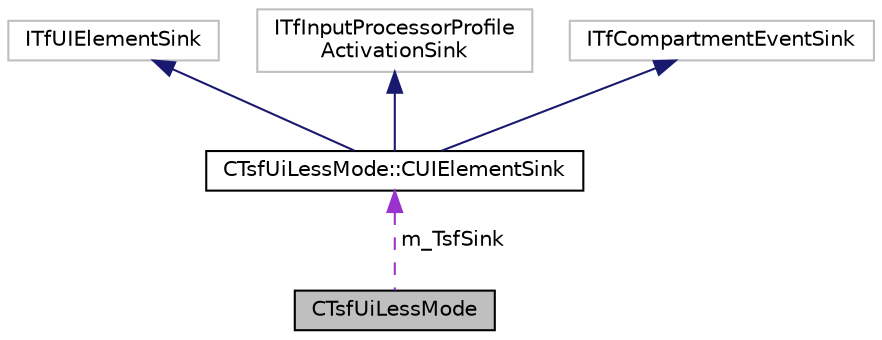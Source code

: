 digraph "CTsfUiLessMode"
{
  edge [fontname="Helvetica",fontsize="10",labelfontname="Helvetica",labelfontsize="10"];
  node [fontname="Helvetica",fontsize="10",shape=record];
  Node1 [label="CTsfUiLessMode",height=0.2,width=0.4,color="black", fillcolor="grey75", style="filled", fontcolor="black"];
  Node2 -> Node1 [dir="back",color="darkorchid3",fontsize="10",style="dashed",label=" m_TsfSink" ,fontname="Helvetica"];
  Node2 [label="CTsfUiLessMode::CUIElementSink",height=0.2,width=0.4,color="black", fillcolor="white", style="filled",URL="$class_c_tsf_ui_less_mode_1_1_c_u_i_element_sink.html"];
  Node3 -> Node2 [dir="back",color="midnightblue",fontsize="10",style="solid",fontname="Helvetica"];
  Node3 [label="ITfUIElementSink",height=0.2,width=0.4,color="grey75", fillcolor="white", style="filled"];
  Node4 -> Node2 [dir="back",color="midnightblue",fontsize="10",style="solid",fontname="Helvetica"];
  Node4 [label="ITfInputProcessorProfile\lActivationSink",height=0.2,width=0.4,color="grey75", fillcolor="white", style="filled"];
  Node5 -> Node2 [dir="back",color="midnightblue",fontsize="10",style="solid",fontname="Helvetica"];
  Node5 [label="ITfCompartmentEventSink",height=0.2,width=0.4,color="grey75", fillcolor="white", style="filled"];
}
